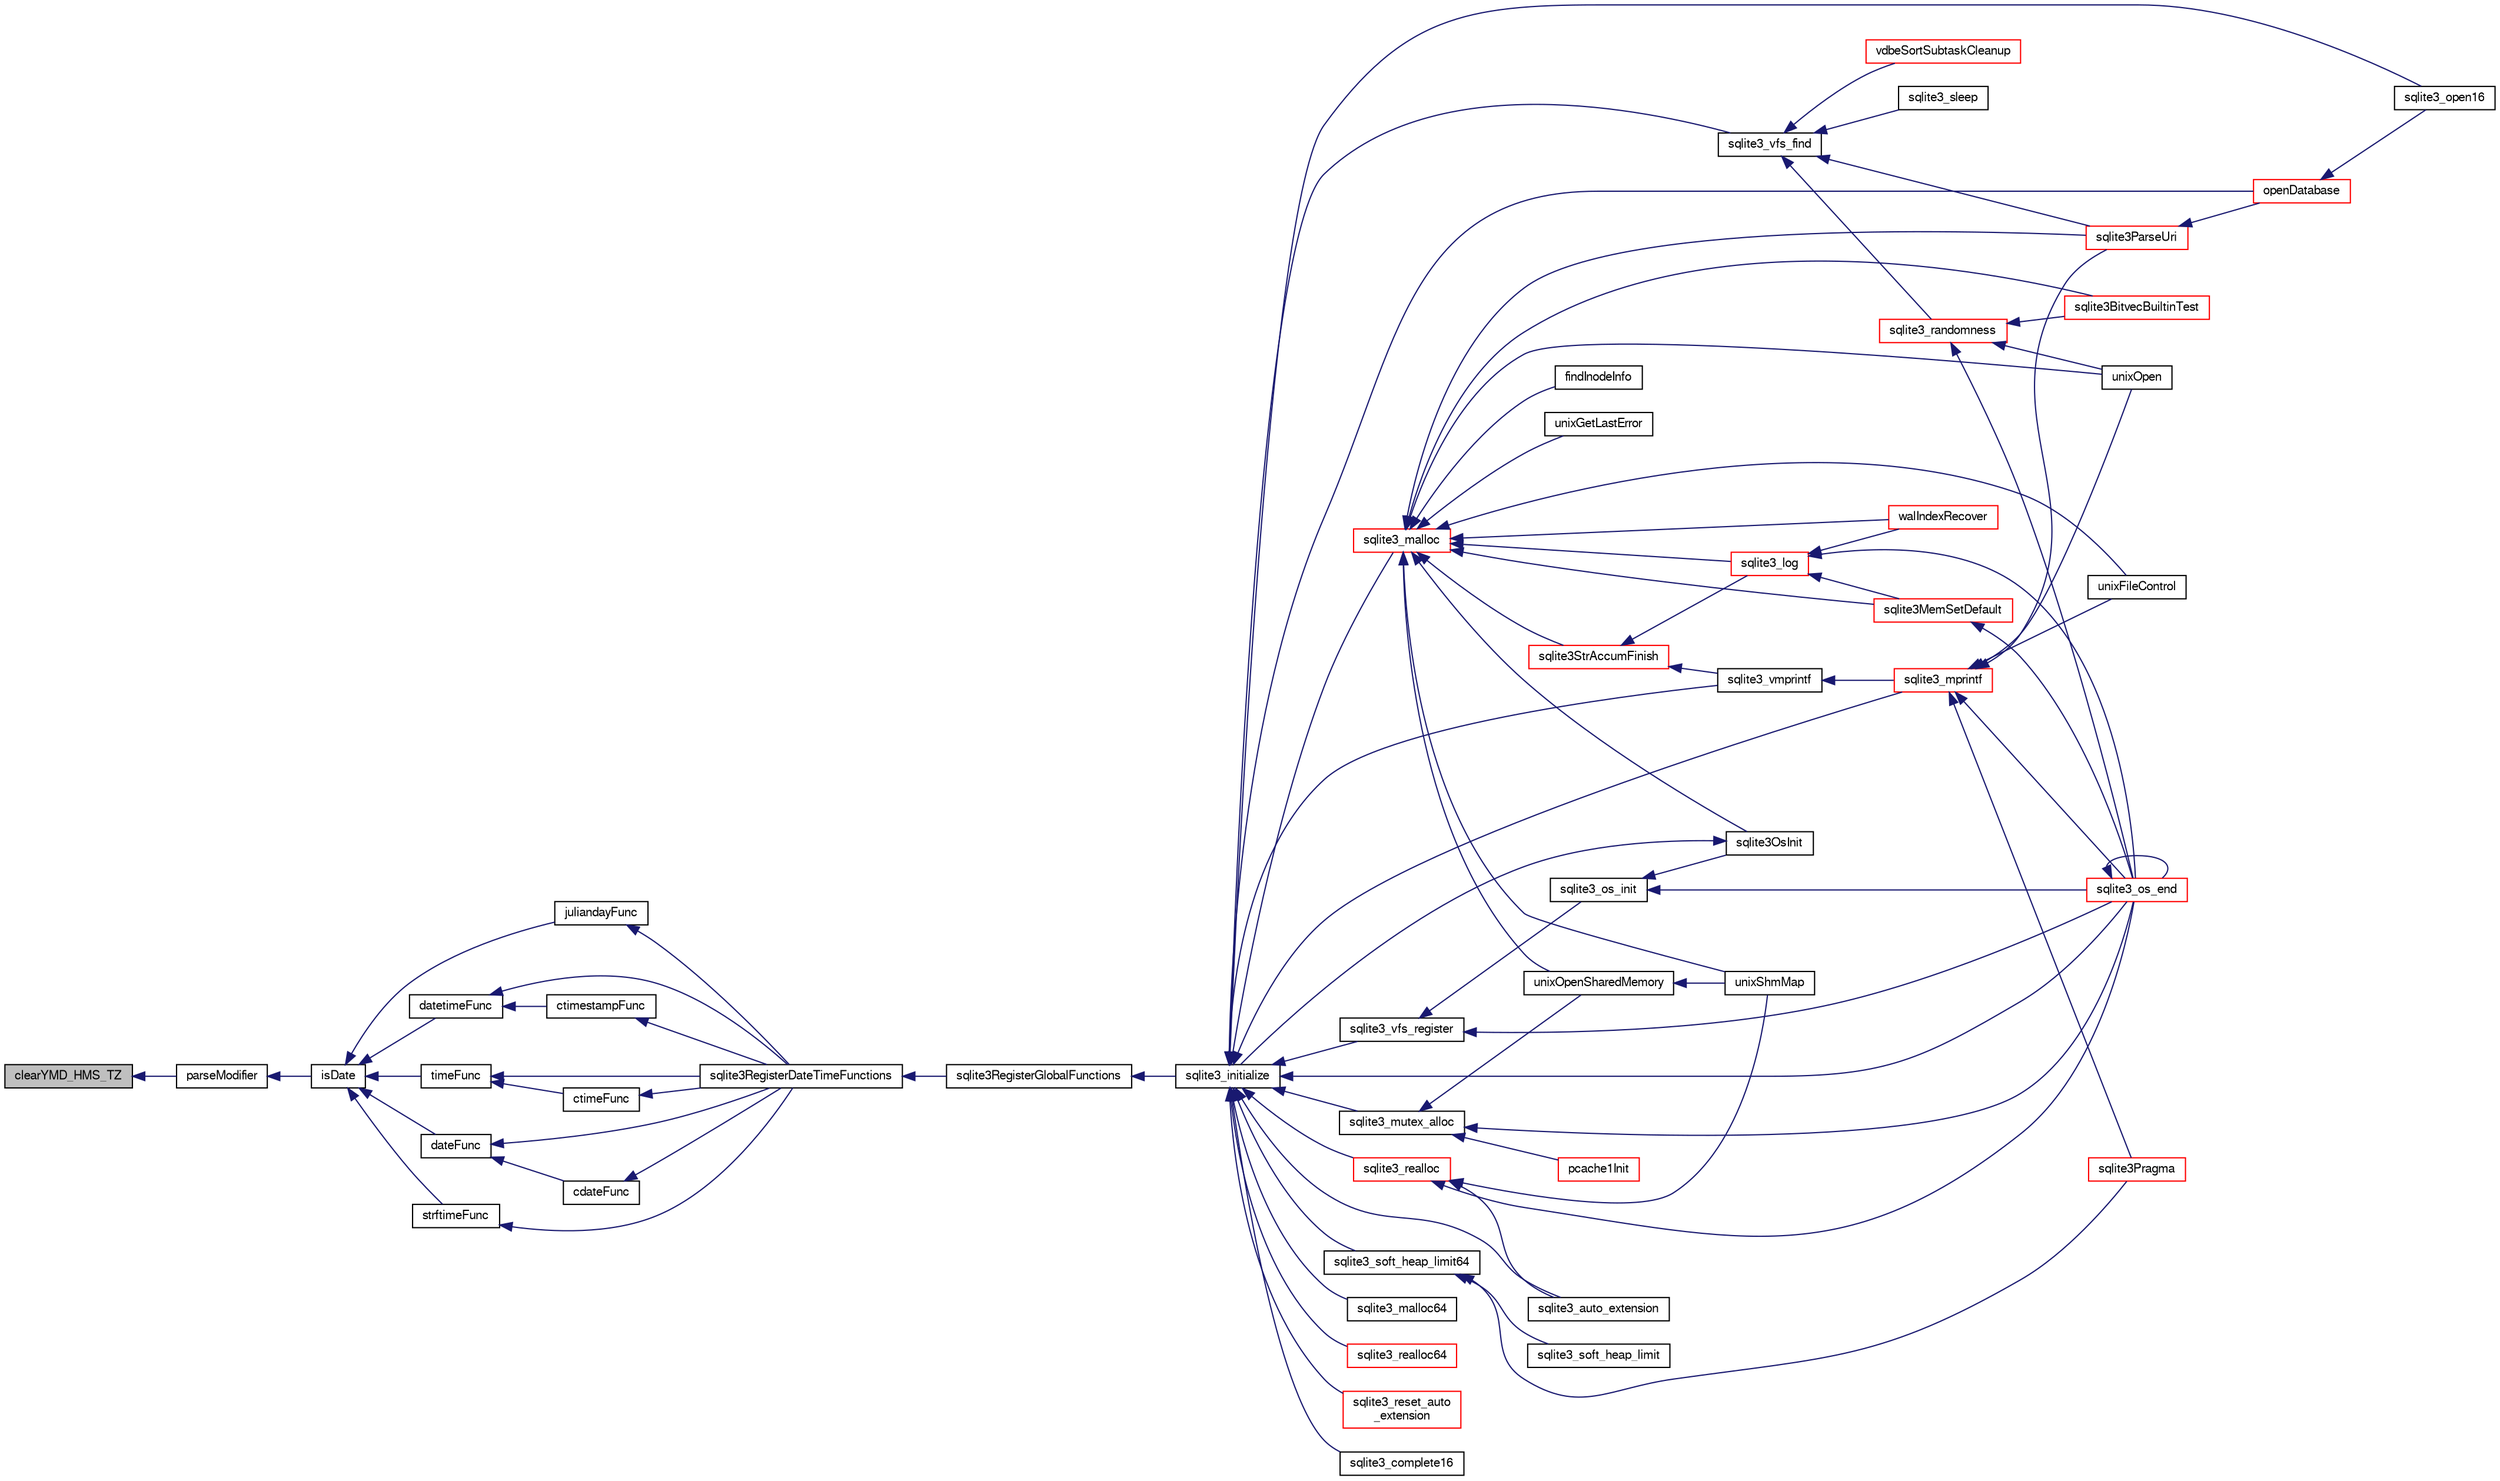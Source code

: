 digraph "clearYMD_HMS_TZ"
{
  edge [fontname="FreeSans",fontsize="10",labelfontname="FreeSans",labelfontsize="10"];
  node [fontname="FreeSans",fontsize="10",shape=record];
  rankdir="LR";
  Node46002 [label="clearYMD_HMS_TZ",height=0.2,width=0.4,color="black", fillcolor="grey75", style="filled", fontcolor="black"];
  Node46002 -> Node46003 [dir="back",color="midnightblue",fontsize="10",style="solid",fontname="FreeSans"];
  Node46003 [label="parseModifier",height=0.2,width=0.4,color="black", fillcolor="white", style="filled",URL="$sqlite3_8c.html#af27e39a2d2026d0f51799a9c254c4f06"];
  Node46003 -> Node46004 [dir="back",color="midnightblue",fontsize="10",style="solid",fontname="FreeSans"];
  Node46004 [label="isDate",height=0.2,width=0.4,color="black", fillcolor="white", style="filled",URL="$sqlite3_8c.html#a88586fabfb5a2ee248ccf6f5dfb90904"];
  Node46004 -> Node46005 [dir="back",color="midnightblue",fontsize="10",style="solid",fontname="FreeSans"];
  Node46005 [label="juliandayFunc",height=0.2,width=0.4,color="black", fillcolor="white", style="filled",URL="$sqlite3_8c.html#ac3eed2d3f72c21bee1e65f9d0f33a263"];
  Node46005 -> Node46006 [dir="back",color="midnightblue",fontsize="10",style="solid",fontname="FreeSans"];
  Node46006 [label="sqlite3RegisterDateTimeFunctions",height=0.2,width=0.4,color="black", fillcolor="white", style="filled",URL="$sqlite3_8c.html#a44405fdf6c4462912007f6602ecc0bb4"];
  Node46006 -> Node46007 [dir="back",color="midnightblue",fontsize="10",style="solid",fontname="FreeSans"];
  Node46007 [label="sqlite3RegisterGlobalFunctions",height=0.2,width=0.4,color="black", fillcolor="white", style="filled",URL="$sqlite3_8c.html#a9f75bd111010f29e1b8d74344473c4ec"];
  Node46007 -> Node46008 [dir="back",color="midnightblue",fontsize="10",style="solid",fontname="FreeSans"];
  Node46008 [label="sqlite3_initialize",height=0.2,width=0.4,color="black", fillcolor="white", style="filled",URL="$sqlite3_8h.html#ab0c0ee2d5d4cf8b28e9572296a8861df"];
  Node46008 -> Node46009 [dir="back",color="midnightblue",fontsize="10",style="solid",fontname="FreeSans"];
  Node46009 [label="sqlite3_vfs_find",height=0.2,width=0.4,color="black", fillcolor="white", style="filled",URL="$sqlite3_8h.html#ac201a26de3dfa1d6deb8069eb8d95627"];
  Node46009 -> Node46010 [dir="back",color="midnightblue",fontsize="10",style="solid",fontname="FreeSans"];
  Node46010 [label="sqlite3_randomness",height=0.2,width=0.4,color="red", fillcolor="white", style="filled",URL="$sqlite3_8h.html#aa452ad88657d4606e137b09c4e9315c7"];
  Node46010 -> Node46014 [dir="back",color="midnightblue",fontsize="10",style="solid",fontname="FreeSans"];
  Node46014 [label="unixOpen",height=0.2,width=0.4,color="black", fillcolor="white", style="filled",URL="$sqlite3_8c.html#a8ed5efc47b6e14f7805cd1bb9b215775"];
  Node46010 -> Node46015 [dir="back",color="midnightblue",fontsize="10",style="solid",fontname="FreeSans"];
  Node46015 [label="sqlite3_os_end",height=0.2,width=0.4,color="red", fillcolor="white", style="filled",URL="$sqlite3_8h.html#a2288c95881ecca13d994e42b6a958906"];
  Node46015 -> Node46015 [dir="back",color="midnightblue",fontsize="10",style="solid",fontname="FreeSans"];
  Node46010 -> Node46017 [dir="back",color="midnightblue",fontsize="10",style="solid",fontname="FreeSans"];
  Node46017 [label="sqlite3BitvecBuiltinTest",height=0.2,width=0.4,color="red", fillcolor="white", style="filled",URL="$sqlite3_8c.html#a9b4e3e921ce1ede6f10a9106c034ff9b"];
  Node46009 -> Node46413 [dir="back",color="midnightblue",fontsize="10",style="solid",fontname="FreeSans"];
  Node46413 [label="vdbeSortSubtaskCleanup",height=0.2,width=0.4,color="red", fillcolor="white", style="filled",URL="$sqlite3_8c.html#abc8ce4c3ef58cc10f5b27642aab32b30"];
  Node46009 -> Node46416 [dir="back",color="midnightblue",fontsize="10",style="solid",fontname="FreeSans"];
  Node46416 [label="sqlite3ParseUri",height=0.2,width=0.4,color="red", fillcolor="white", style="filled",URL="$sqlite3_8c.html#aaa912f29a67460d8b2186c97056e8767"];
  Node46416 -> Node46259 [dir="back",color="midnightblue",fontsize="10",style="solid",fontname="FreeSans"];
  Node46259 [label="openDatabase",height=0.2,width=0.4,color="red", fillcolor="white", style="filled",URL="$sqlite3_8c.html#a6a9c3bc3a64234e863413f41db473758"];
  Node46259 -> Node46262 [dir="back",color="midnightblue",fontsize="10",style="solid",fontname="FreeSans"];
  Node46262 [label="sqlite3_open16",height=0.2,width=0.4,color="black", fillcolor="white", style="filled",URL="$sqlite3_8h.html#adbc401bb96713f32e553db32f6f3ca33"];
  Node46009 -> Node46417 [dir="back",color="midnightblue",fontsize="10",style="solid",fontname="FreeSans"];
  Node46417 [label="sqlite3_sleep",height=0.2,width=0.4,color="black", fillcolor="white", style="filled",URL="$sqlite3_8h.html#ad0c133ddbbecb6433f3c6ebef8966efa"];
  Node46008 -> Node46418 [dir="back",color="midnightblue",fontsize="10",style="solid",fontname="FreeSans"];
  Node46418 [label="sqlite3_vfs_register",height=0.2,width=0.4,color="black", fillcolor="white", style="filled",URL="$sqlite3_8h.html#a7184b289ccd4c4c7200589137d88c4ae"];
  Node46418 -> Node46419 [dir="back",color="midnightblue",fontsize="10",style="solid",fontname="FreeSans"];
  Node46419 [label="sqlite3_os_init",height=0.2,width=0.4,color="black", fillcolor="white", style="filled",URL="$sqlite3_8h.html#acebc2290d00a32d3afe2361f2979038b"];
  Node46419 -> Node46420 [dir="back",color="midnightblue",fontsize="10",style="solid",fontname="FreeSans"];
  Node46420 [label="sqlite3OsInit",height=0.2,width=0.4,color="black", fillcolor="white", style="filled",URL="$sqlite3_8c.html#afeaa886fe1ca086a30fd278b1d069762"];
  Node46420 -> Node46008 [dir="back",color="midnightblue",fontsize="10",style="solid",fontname="FreeSans"];
  Node46419 -> Node46015 [dir="back",color="midnightblue",fontsize="10",style="solid",fontname="FreeSans"];
  Node46418 -> Node46015 [dir="back",color="midnightblue",fontsize="10",style="solid",fontname="FreeSans"];
  Node46008 -> Node46421 [dir="back",color="midnightblue",fontsize="10",style="solid",fontname="FreeSans"];
  Node46421 [label="sqlite3_mutex_alloc",height=0.2,width=0.4,color="black", fillcolor="white", style="filled",URL="$sqlite3_8h.html#aa3f89418cd18e99596435c958b29b650"];
  Node46421 -> Node46422 [dir="back",color="midnightblue",fontsize="10",style="solid",fontname="FreeSans"];
  Node46422 [label="unixOpenSharedMemory",height=0.2,width=0.4,color="black", fillcolor="white", style="filled",URL="$sqlite3_8c.html#a30775afa2e08ca6ddc7853326afed7c7"];
  Node46422 -> Node46423 [dir="back",color="midnightblue",fontsize="10",style="solid",fontname="FreeSans"];
  Node46423 [label="unixShmMap",height=0.2,width=0.4,color="black", fillcolor="white", style="filled",URL="$sqlite3_8c.html#aeaa77f0ab08a4f4ee5f86e8c9727e974"];
  Node46421 -> Node46015 [dir="back",color="midnightblue",fontsize="10",style="solid",fontname="FreeSans"];
  Node46421 -> Node46424 [dir="back",color="midnightblue",fontsize="10",style="solid",fontname="FreeSans"];
  Node46424 [label="pcache1Init",height=0.2,width=0.4,color="red", fillcolor="white", style="filled",URL="$sqlite3_8c.html#a05e9c1daf3dd812db1d769b69b20e069"];
  Node46008 -> Node46494 [dir="back",color="midnightblue",fontsize="10",style="solid",fontname="FreeSans"];
  Node46494 [label="sqlite3_soft_heap_limit64",height=0.2,width=0.4,color="black", fillcolor="white", style="filled",URL="$sqlite3_8h.html#ab37b3a4d1652e3acb2c43d1252e6b852"];
  Node46494 -> Node46495 [dir="back",color="midnightblue",fontsize="10",style="solid",fontname="FreeSans"];
  Node46495 [label="sqlite3_soft_heap_limit",height=0.2,width=0.4,color="black", fillcolor="white", style="filled",URL="$sqlite3_8h.html#a18c3472581de3072201723e798524fdc"];
  Node46494 -> Node46102 [dir="back",color="midnightblue",fontsize="10",style="solid",fontname="FreeSans"];
  Node46102 [label="sqlite3Pragma",height=0.2,width=0.4,color="red", fillcolor="white", style="filled",URL="$sqlite3_8c.html#a111391370f58f8e6a6eca51fd34d62ed"];
  Node46008 -> Node46496 [dir="back",color="midnightblue",fontsize="10",style="solid",fontname="FreeSans"];
  Node46496 [label="sqlite3_malloc",height=0.2,width=0.4,color="red", fillcolor="white", style="filled",URL="$sqlite3_8h.html#a510e31845345737f17d86ce0b2328356"];
  Node46496 -> Node46420 [dir="back",color="midnightblue",fontsize="10",style="solid",fontname="FreeSans"];
  Node46496 -> Node46492 [dir="back",color="midnightblue",fontsize="10",style="solid",fontname="FreeSans"];
  Node46492 [label="sqlite3MemSetDefault",height=0.2,width=0.4,color="red", fillcolor="white", style="filled",URL="$sqlite3_8c.html#a162fbfd727e92c5f8f72625b5ff62549"];
  Node46492 -> Node46015 [dir="back",color="midnightblue",fontsize="10",style="solid",fontname="FreeSans"];
  Node46496 -> Node46497 [dir="back",color="midnightblue",fontsize="10",style="solid",fontname="FreeSans"];
  Node46497 [label="sqlite3StrAccumFinish",height=0.2,width=0.4,color="red", fillcolor="white", style="filled",URL="$sqlite3_8c.html#adb7f26b10ac1b847db6f000ef4c2e2ba"];
  Node46497 -> Node46571 [dir="back",color="midnightblue",fontsize="10",style="solid",fontname="FreeSans"];
  Node46571 [label="sqlite3_vmprintf",height=0.2,width=0.4,color="black", fillcolor="white", style="filled",URL="$sqlite3_8h.html#ac240de67ddf003828f16a6d9dd3fa3ca"];
  Node46571 -> Node46572 [dir="back",color="midnightblue",fontsize="10",style="solid",fontname="FreeSans"];
  Node46572 [label="sqlite3_mprintf",height=0.2,width=0.4,color="red", fillcolor="white", style="filled",URL="$sqlite3_8h.html#a9533933e57f7ccbb48c32041ce3a8862"];
  Node46572 -> Node46013 [dir="back",color="midnightblue",fontsize="10",style="solid",fontname="FreeSans"];
  Node46013 [label="unixFileControl",height=0.2,width=0.4,color="black", fillcolor="white", style="filled",URL="$sqlite3_8c.html#ad71f213fa385cc58f307cefd953c03ae"];
  Node46572 -> Node46014 [dir="back",color="midnightblue",fontsize="10",style="solid",fontname="FreeSans"];
  Node46572 -> Node46015 [dir="back",color="midnightblue",fontsize="10",style="solid",fontname="FreeSans"];
  Node46572 -> Node46102 [dir="back",color="midnightblue",fontsize="10",style="solid",fontname="FreeSans"];
  Node46572 -> Node46416 [dir="back",color="midnightblue",fontsize="10",style="solid",fontname="FreeSans"];
  Node46497 -> Node46679 [dir="back",color="midnightblue",fontsize="10",style="solid",fontname="FreeSans"];
  Node46679 [label="sqlite3_log",height=0.2,width=0.4,color="red", fillcolor="white", style="filled",URL="$sqlite3_8h.html#a298c9699bf9c143662c6b1fec4b2dc3b"];
  Node46679 -> Node46492 [dir="back",color="midnightblue",fontsize="10",style="solid",fontname="FreeSans"];
  Node46679 -> Node46015 [dir="back",color="midnightblue",fontsize="10",style="solid",fontname="FreeSans"];
  Node46679 -> Node46609 [dir="back",color="midnightblue",fontsize="10",style="solid",fontname="FreeSans"];
  Node46609 [label="walIndexRecover",height=0.2,width=0.4,color="red", fillcolor="white", style="filled",URL="$sqlite3_8c.html#ab4ee99f3710323acbeb6c495dd18d205"];
  Node46496 -> Node46679 [dir="back",color="midnightblue",fontsize="10",style="solid",fontname="FreeSans"];
  Node46496 -> Node46758 [dir="back",color="midnightblue",fontsize="10",style="solid",fontname="FreeSans"];
  Node46758 [label="findInodeInfo",height=0.2,width=0.4,color="black", fillcolor="white", style="filled",URL="$sqlite3_8c.html#ac92c39062e69a79c4a62dfd55242c782"];
  Node46496 -> Node46013 [dir="back",color="midnightblue",fontsize="10",style="solid",fontname="FreeSans"];
  Node46496 -> Node46422 [dir="back",color="midnightblue",fontsize="10",style="solid",fontname="FreeSans"];
  Node46496 -> Node46423 [dir="back",color="midnightblue",fontsize="10",style="solid",fontname="FreeSans"];
  Node46496 -> Node46014 [dir="back",color="midnightblue",fontsize="10",style="solid",fontname="FreeSans"];
  Node46496 -> Node46592 [dir="back",color="midnightblue",fontsize="10",style="solid",fontname="FreeSans"];
  Node46592 [label="unixGetLastError",height=0.2,width=0.4,color="black", fillcolor="white", style="filled",URL="$sqlite3_8c.html#aed1e42f49d74b419c3c85b559dd61240"];
  Node46496 -> Node46017 [dir="back",color="midnightblue",fontsize="10",style="solid",fontname="FreeSans"];
  Node46496 -> Node46609 [dir="back",color="midnightblue",fontsize="10",style="solid",fontname="FreeSans"];
  Node46496 -> Node46416 [dir="back",color="midnightblue",fontsize="10",style="solid",fontname="FreeSans"];
  Node46008 -> Node46761 [dir="back",color="midnightblue",fontsize="10",style="solid",fontname="FreeSans"];
  Node46761 [label="sqlite3_malloc64",height=0.2,width=0.4,color="black", fillcolor="white", style="filled",URL="$sqlite3_8h.html#a12b7ee85e539ea28c130c5c75b96a82a"];
  Node46008 -> Node46762 [dir="back",color="midnightblue",fontsize="10",style="solid",fontname="FreeSans"];
  Node46762 [label="sqlite3_realloc",height=0.2,width=0.4,color="red", fillcolor="white", style="filled",URL="$sqlite3_8h.html#a627f0eeface58024ef47403d8cc76b35"];
  Node46762 -> Node46423 [dir="back",color="midnightblue",fontsize="10",style="solid",fontname="FreeSans"];
  Node46762 -> Node46015 [dir="back",color="midnightblue",fontsize="10",style="solid",fontname="FreeSans"];
  Node46762 -> Node46778 [dir="back",color="midnightblue",fontsize="10",style="solid",fontname="FreeSans"];
  Node46778 [label="sqlite3_auto_extension",height=0.2,width=0.4,color="black", fillcolor="white", style="filled",URL="$sqlite3_8h.html#a85a95b45e94f6bcd52aa39b6acdb36d7"];
  Node46008 -> Node46780 [dir="back",color="midnightblue",fontsize="10",style="solid",fontname="FreeSans"];
  Node46780 [label="sqlite3_realloc64",height=0.2,width=0.4,color="red", fillcolor="white", style="filled",URL="$sqlite3_8h.html#afe88c85e9f864a3fd92941cad197245d"];
  Node46008 -> Node46571 [dir="back",color="midnightblue",fontsize="10",style="solid",fontname="FreeSans"];
  Node46008 -> Node46572 [dir="back",color="midnightblue",fontsize="10",style="solid",fontname="FreeSans"];
  Node46008 -> Node46015 [dir="back",color="midnightblue",fontsize="10",style="solid",fontname="FreeSans"];
  Node46008 -> Node46778 [dir="back",color="midnightblue",fontsize="10",style="solid",fontname="FreeSans"];
  Node46008 -> Node46879 [dir="back",color="midnightblue",fontsize="10",style="solid",fontname="FreeSans"];
  Node46879 [label="sqlite3_reset_auto\l_extension",height=0.2,width=0.4,color="red", fillcolor="white", style="filled",URL="$sqlite3_8h.html#ac33f4064ae6690cada7bdc89e8153ffc"];
  Node46008 -> Node46745 [dir="back",color="midnightblue",fontsize="10",style="solid",fontname="FreeSans"];
  Node46745 [label="sqlite3_complete16",height=0.2,width=0.4,color="black", fillcolor="white", style="filled",URL="$sqlite3_8h.html#a3260341c2ef82787acca48414a1d03a1"];
  Node46008 -> Node46259 [dir="back",color="midnightblue",fontsize="10",style="solid",fontname="FreeSans"];
  Node46008 -> Node46262 [dir="back",color="midnightblue",fontsize="10",style="solid",fontname="FreeSans"];
  Node46004 -> Node46581 [dir="back",color="midnightblue",fontsize="10",style="solid",fontname="FreeSans"];
  Node46581 [label="datetimeFunc",height=0.2,width=0.4,color="black", fillcolor="white", style="filled",URL="$sqlite3_8c.html#a9755493e1c5c377b5ea7078b4029c24a"];
  Node46581 -> Node46582 [dir="back",color="midnightblue",fontsize="10",style="solid",fontname="FreeSans"];
  Node46582 [label="ctimestampFunc",height=0.2,width=0.4,color="black", fillcolor="white", style="filled",URL="$sqlite3_8c.html#af66b08c4ab0dce0ff0c92a61b580f514"];
  Node46582 -> Node46006 [dir="back",color="midnightblue",fontsize="10",style="solid",fontname="FreeSans"];
  Node46581 -> Node46006 [dir="back",color="midnightblue",fontsize="10",style="solid",fontname="FreeSans"];
  Node46004 -> Node46583 [dir="back",color="midnightblue",fontsize="10",style="solid",fontname="FreeSans"];
  Node46583 [label="timeFunc",height=0.2,width=0.4,color="black", fillcolor="white", style="filled",URL="$sqlite3_8c.html#aca881e4cda242c3a8f2256605cbf9e91"];
  Node46583 -> Node46584 [dir="back",color="midnightblue",fontsize="10",style="solid",fontname="FreeSans"];
  Node46584 [label="ctimeFunc",height=0.2,width=0.4,color="black", fillcolor="white", style="filled",URL="$sqlite3_8c.html#ad8e9781533516df5a0705e4b36155290"];
  Node46584 -> Node46006 [dir="back",color="midnightblue",fontsize="10",style="solid",fontname="FreeSans"];
  Node46583 -> Node46006 [dir="back",color="midnightblue",fontsize="10",style="solid",fontname="FreeSans"];
  Node46004 -> Node46585 [dir="back",color="midnightblue",fontsize="10",style="solid",fontname="FreeSans"];
  Node46585 [label="dateFunc",height=0.2,width=0.4,color="black", fillcolor="white", style="filled",URL="$sqlite3_8c.html#a0895a9abec96efb62b3c986a3c14ee32"];
  Node46585 -> Node46586 [dir="back",color="midnightblue",fontsize="10",style="solid",fontname="FreeSans"];
  Node46586 [label="cdateFunc",height=0.2,width=0.4,color="black", fillcolor="white", style="filled",URL="$sqlite3_8c.html#addf6dadca2fea72f90dfa99dbaa3da91"];
  Node46586 -> Node46006 [dir="back",color="midnightblue",fontsize="10",style="solid",fontname="FreeSans"];
  Node46585 -> Node46006 [dir="back",color="midnightblue",fontsize="10",style="solid",fontname="FreeSans"];
  Node46004 -> Node46587 [dir="back",color="midnightblue",fontsize="10",style="solid",fontname="FreeSans"];
  Node46587 [label="strftimeFunc",height=0.2,width=0.4,color="black", fillcolor="white", style="filled",URL="$sqlite3_8c.html#af531defbf93ba3aef96decedeafb344f"];
  Node46587 -> Node46006 [dir="back",color="midnightblue",fontsize="10",style="solid",fontname="FreeSans"];
}

